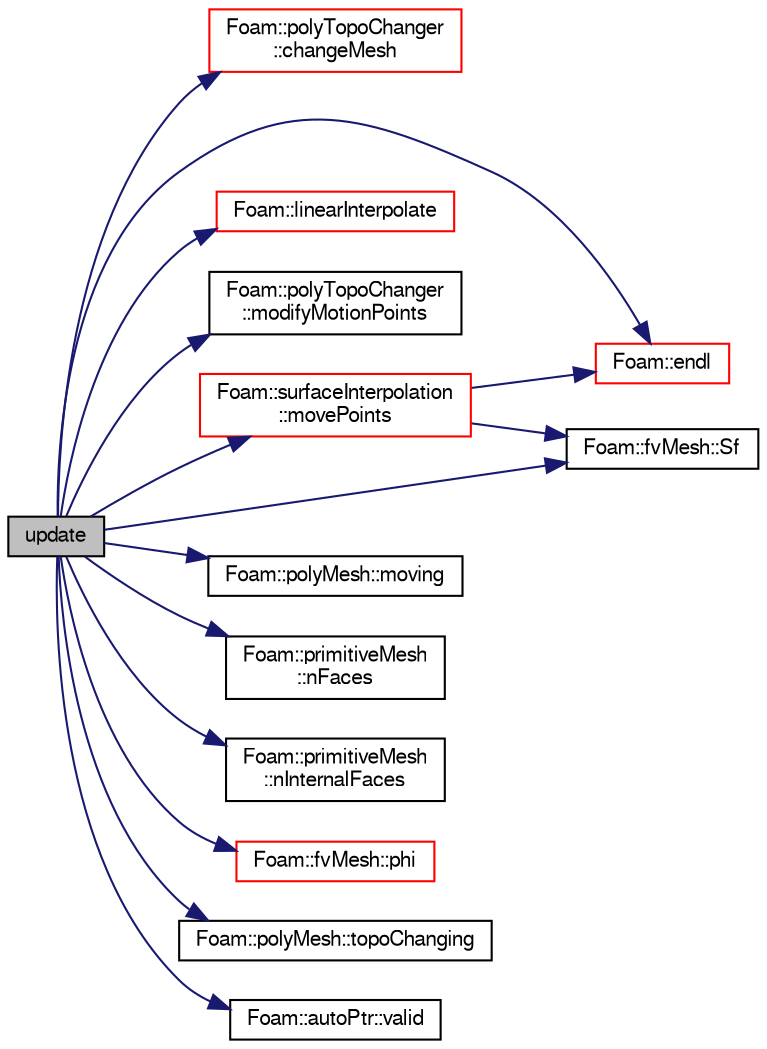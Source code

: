 digraph "update"
{
  bgcolor="transparent";
  edge [fontname="FreeSans",fontsize="10",labelfontname="FreeSans",labelfontsize="10"];
  node [fontname="FreeSans",fontsize="10",shape=record];
  rankdir="LR";
  Node6 [label="update",height=0.2,width=0.4,color="black", fillcolor="grey75", style="filled", fontcolor="black"];
  Node6 -> Node7 [color="midnightblue",fontsize="10",style="solid",fontname="FreeSans"];
  Node7 [label="Foam::polyTopoChanger\l::changeMesh",height=0.2,width=0.4,color="red",URL="$a21734.html#ab42e5233705f618d6994589102b1103c"];
  Node6 -> Node17 [color="midnightblue",fontsize="10",style="solid",fontname="FreeSans"];
  Node17 [label="Foam::endl",height=0.2,width=0.4,color="red",URL="$a21124.html#a2db8fe02a0d3909e9351bb4275b23ce4",tooltip="Add newline and flush stream. "];
  Node6 -> Node91 [color="midnightblue",fontsize="10",style="solid",fontname="FreeSans"];
  Node91 [label="Foam::linearInterpolate",height=0.2,width=0.4,color="red",URL="$a21124.html#a77094c8cc487d2a53de247336f41e78f"];
  Node6 -> Node62 [color="midnightblue",fontsize="10",style="solid",fontname="FreeSans"];
  Node62 [label="Foam::polyTopoChanger\l::modifyMotionPoints",height=0.2,width=0.4,color="black",URL="$a21734.html#adcdaa41f0dd26ce87042c56f19b0f06d",tooltip="Modify point motion. "];
  Node6 -> Node94 [color="midnightblue",fontsize="10",style="solid",fontname="FreeSans"];
  Node94 [label="Foam::surfaceInterpolation\l::movePoints",height=0.2,width=0.4,color="red",URL="$a23274.html#a049fe0a86e2c86b4c0bb5fe02583bea4",tooltip="Do what is neccessary if the mesh has moved. "];
  Node94 -> Node17 [color="midnightblue",fontsize="10",style="solid",fontname="FreeSans"];
  Node94 -> Node138 [color="midnightblue",fontsize="10",style="solid",fontname="FreeSans"];
  Node138 [label="Foam::fvMesh::Sf",height=0.2,width=0.4,color="black",URL="$a22766.html#aa12aaa436e7e8ddf2635204f3ab873fa",tooltip="Return cell face area vectors. "];
  Node6 -> Node179 [color="midnightblue",fontsize="10",style="solid",fontname="FreeSans"];
  Node179 [label="Foam::polyMesh::moving",height=0.2,width=0.4,color="black",URL="$a27410.html#afa64275c1aa240283901d7afcb2f153d",tooltip="Is mesh moving. "];
  Node6 -> Node120 [color="midnightblue",fontsize="10",style="solid",fontname="FreeSans"];
  Node120 [label="Foam::primitiveMesh\l::nFaces",height=0.2,width=0.4,color="black",URL="$a27530.html#abe602c985a3c9ffa67176e969e77ca6f"];
  Node6 -> Node330 [color="midnightblue",fontsize="10",style="solid",fontname="FreeSans"];
  Node330 [label="Foam::primitiveMesh\l::nInternalFaces",height=0.2,width=0.4,color="black",URL="$a27530.html#aa6c7965af1f30d16d9125deb981cbdb0"];
  Node6 -> Node130 [color="midnightblue",fontsize="10",style="solid",fontname="FreeSans"];
  Node130 [label="Foam::fvMesh::phi",height=0.2,width=0.4,color="red",URL="$a22766.html#a48401d78677e2dbdd15a4c41d49677b8",tooltip="Return cell face motion fluxes. "];
  Node6 -> Node138 [color="midnightblue",fontsize="10",style="solid",fontname="FreeSans"];
  Node6 -> Node331 [color="midnightblue",fontsize="10",style="solid",fontname="FreeSans"];
  Node331 [label="Foam::polyMesh::topoChanging",height=0.2,width=0.4,color="black",URL="$a27410.html#aed216594c747458582e8611abd9363ee",tooltip="Is mesh topology changing. "];
  Node6 -> Node332 [color="midnightblue",fontsize="10",style="solid",fontname="FreeSans"];
  Node332 [label="Foam::autoPtr::valid",height=0.2,width=0.4,color="black",URL="$a25958.html#a315419f26d3c59fa143b49b90a019049",tooltip="Return true if the autoPtr valid (ie, the pointer is set). "];
}
